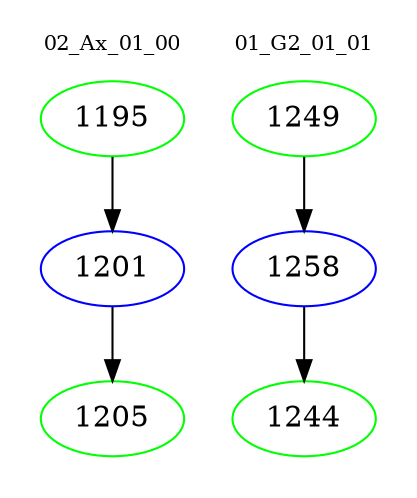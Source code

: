 digraph{
subgraph cluster_0 {
color = white
label = "02_Ax_01_00";
fontsize=10;
T0_1195 [label="1195", color="green"]
T0_1195 -> T0_1201 [color="black"]
T0_1201 [label="1201", color="blue"]
T0_1201 -> T0_1205 [color="black"]
T0_1205 [label="1205", color="green"]
}
subgraph cluster_1 {
color = white
label = "01_G2_01_01";
fontsize=10;
T1_1249 [label="1249", color="green"]
T1_1249 -> T1_1258 [color="black"]
T1_1258 [label="1258", color="blue"]
T1_1258 -> T1_1244 [color="black"]
T1_1244 [label="1244", color="green"]
}
}
